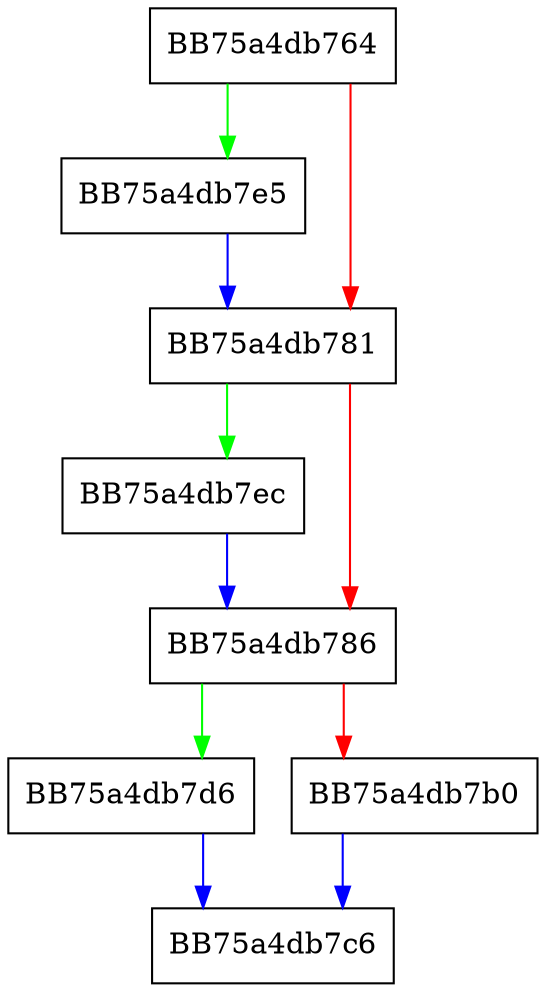 digraph PushTime {
  node [shape="box"];
  graph [splines=ortho];
  BB75a4db764 -> BB75a4db7e5 [color="green"];
  BB75a4db764 -> BB75a4db781 [color="red"];
  BB75a4db781 -> BB75a4db7ec [color="green"];
  BB75a4db781 -> BB75a4db786 [color="red"];
  BB75a4db786 -> BB75a4db7d6 [color="green"];
  BB75a4db786 -> BB75a4db7b0 [color="red"];
  BB75a4db7b0 -> BB75a4db7c6 [color="blue"];
  BB75a4db7d6 -> BB75a4db7c6 [color="blue"];
  BB75a4db7e5 -> BB75a4db781 [color="blue"];
  BB75a4db7ec -> BB75a4db786 [color="blue"];
}